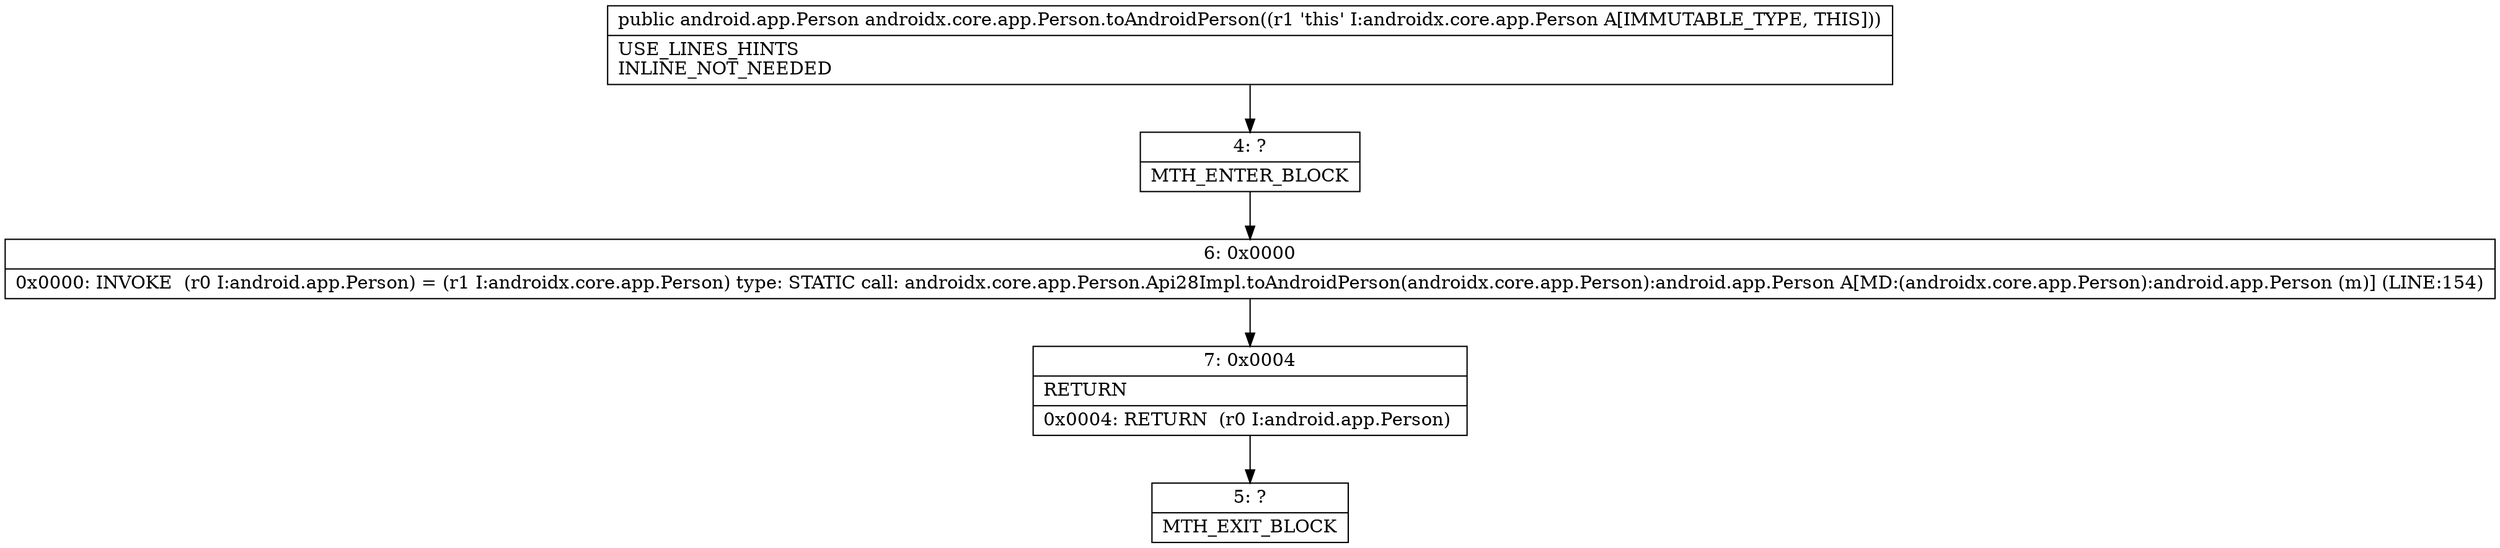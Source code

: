 digraph "CFG forandroidx.core.app.Person.toAndroidPerson()Landroid\/app\/Person;" {
Node_4 [shape=record,label="{4\:\ ?|MTH_ENTER_BLOCK\l}"];
Node_6 [shape=record,label="{6\:\ 0x0000|0x0000: INVOKE  (r0 I:android.app.Person) = (r1 I:androidx.core.app.Person) type: STATIC call: androidx.core.app.Person.Api28Impl.toAndroidPerson(androidx.core.app.Person):android.app.Person A[MD:(androidx.core.app.Person):android.app.Person (m)] (LINE:154)\l}"];
Node_7 [shape=record,label="{7\:\ 0x0004|RETURN\l|0x0004: RETURN  (r0 I:android.app.Person) \l}"];
Node_5 [shape=record,label="{5\:\ ?|MTH_EXIT_BLOCK\l}"];
MethodNode[shape=record,label="{public android.app.Person androidx.core.app.Person.toAndroidPerson((r1 'this' I:androidx.core.app.Person A[IMMUTABLE_TYPE, THIS]))  | USE_LINES_HINTS\lINLINE_NOT_NEEDED\l}"];
MethodNode -> Node_4;Node_4 -> Node_6;
Node_6 -> Node_7;
Node_7 -> Node_5;
}

